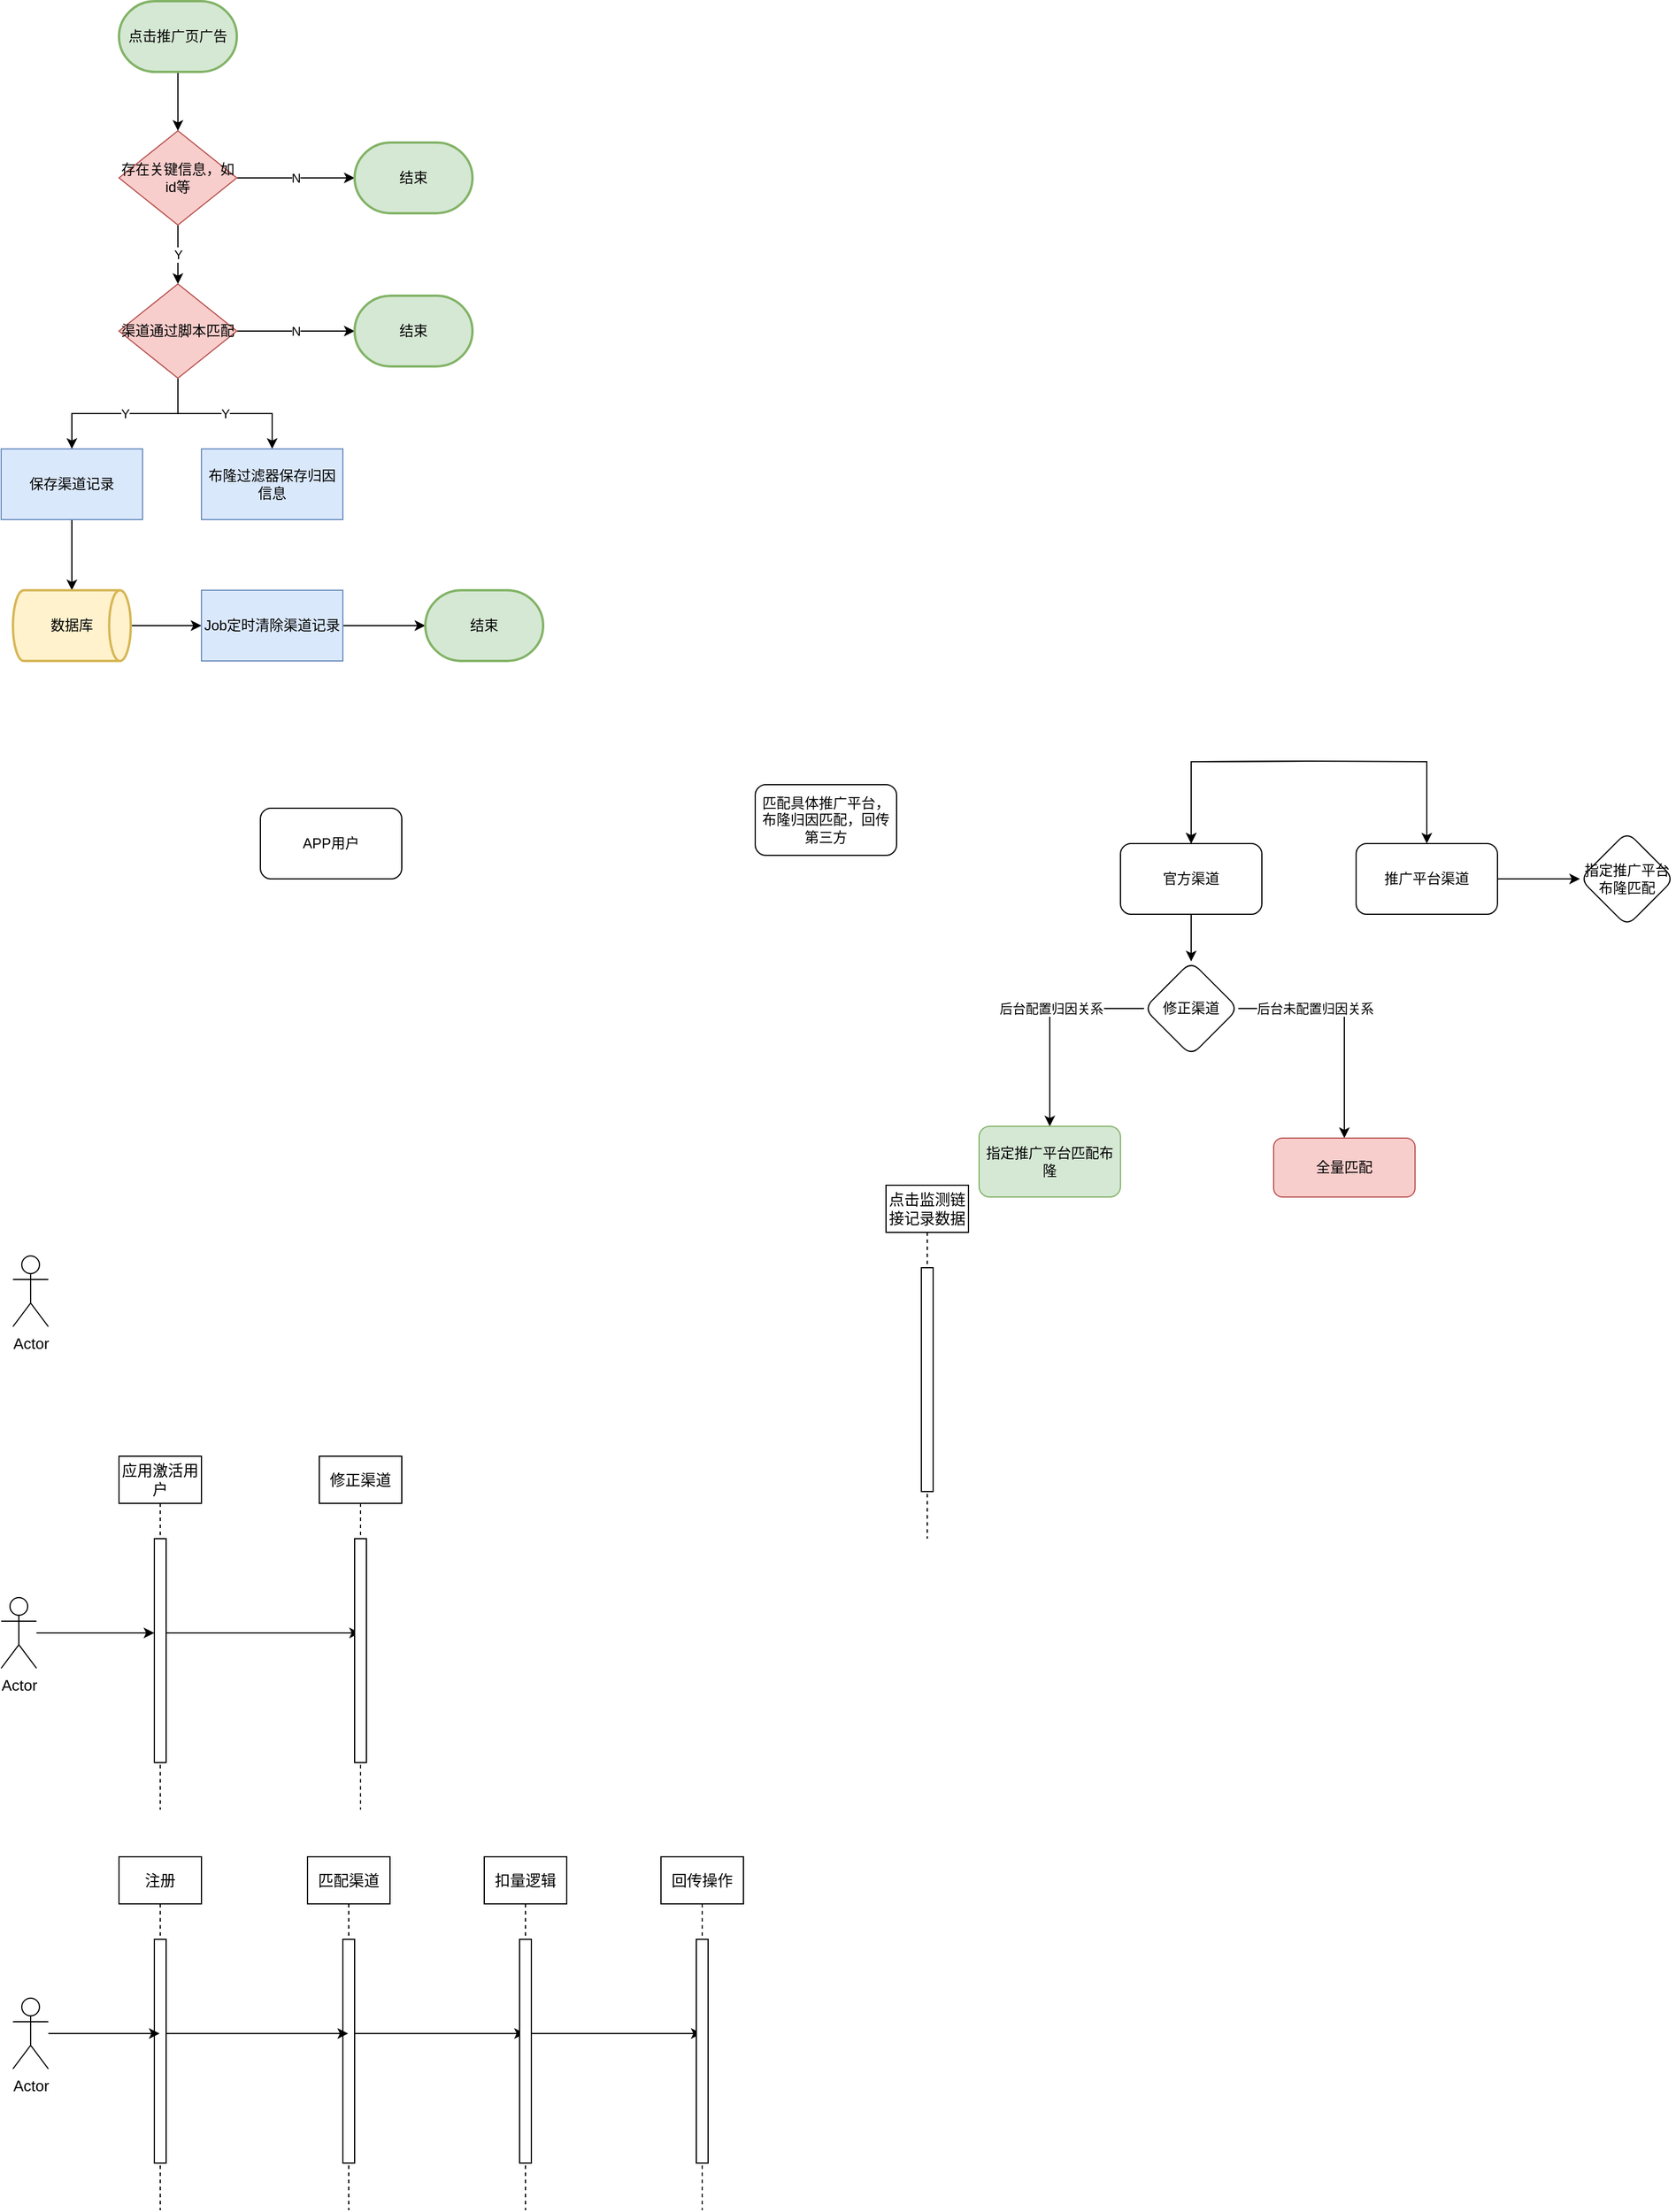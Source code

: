 <mxfile version="21.2.3" type="github">
  <diagram id="C5RBs43oDa-KdzZeNtuy" name="Page-1">
    <mxGraphModel dx="1434" dy="764" grid="1" gridSize="10" guides="1" tooltips="1" connect="1" arrows="1" fold="1" page="1" pageScale="1" pageWidth="827" pageHeight="1169" math="0" shadow="0">
      <root>
        <mxCell id="WIyWlLk6GJQsqaUBKTNV-0" />
        <mxCell id="WIyWlLk6GJQsqaUBKTNV-1" parent="WIyWlLk6GJQsqaUBKTNV-0" />
        <mxCell id="bMcUbnMxHkguOas_Q9mU-5" value="Actor" style="shape=umlActor;verticalLabelPosition=bottom;verticalAlign=top;html=1;fontSize=13;" parent="WIyWlLk6GJQsqaUBKTNV-1" vertex="1">
          <mxGeometry x="60" y="1090" width="30" height="60" as="geometry" />
        </mxCell>
        <mxCell id="bMcUbnMxHkguOas_Q9mU-8" value="点击监测链接记录数据" style="shape=umlLifeline;perimeter=lifelinePerimeter;whiteSpace=wrap;html=1;container=0;dropTarget=0;collapsible=0;recursiveResize=0;outlineConnect=0;portConstraint=eastwest;newEdgeStyle={&quot;edgeStyle&quot;:&quot;elbowEdgeStyle&quot;,&quot;elbow&quot;:&quot;vertical&quot;,&quot;curved&quot;:0,&quot;rounded&quot;:0};fontSize=13;" parent="WIyWlLk6GJQsqaUBKTNV-1" vertex="1">
          <mxGeometry x="801" y="1030" width="70" height="300" as="geometry" />
        </mxCell>
        <mxCell id="bMcUbnMxHkguOas_Q9mU-10" value="" style="html=1;points=[];perimeter=orthogonalPerimeter;outlineConnect=0;targetShapes=umlLifeline;portConstraint=eastwest;newEdgeStyle={&quot;edgeStyle&quot;:&quot;elbowEdgeStyle&quot;,&quot;elbow&quot;:&quot;vertical&quot;,&quot;curved&quot;:0,&quot;rounded&quot;:0};fontSize=13;" parent="bMcUbnMxHkguOas_Q9mU-8" vertex="1">
          <mxGeometry x="30" y="70" width="10" height="190" as="geometry" />
        </mxCell>
        <mxCell id="bMcUbnMxHkguOas_Q9mU-43" value="" style="edgeStyle=orthogonalEdgeStyle;rounded=0;orthogonalLoop=1;jettySize=auto;html=1;fontSize=13;" parent="WIyWlLk6GJQsqaUBKTNV-1" source="bMcUbnMxHkguOas_Q9mU-15" target="bMcUbnMxHkguOas_Q9mU-17" edge="1">
          <mxGeometry relative="1" as="geometry">
            <Array as="points">
              <mxPoint x="150" y="1410" />
              <mxPoint x="150" y="1410" />
            </Array>
          </mxGeometry>
        </mxCell>
        <mxCell id="bMcUbnMxHkguOas_Q9mU-15" value="Actor" style="shape=umlActor;verticalLabelPosition=bottom;verticalAlign=top;html=1;fontSize=13;" parent="WIyWlLk6GJQsqaUBKTNV-1" vertex="1">
          <mxGeometry x="50" y="1380" width="30" height="60" as="geometry" />
        </mxCell>
        <mxCell id="bMcUbnMxHkguOas_Q9mU-22" style="edgeStyle=elbowEdgeStyle;rounded=0;orthogonalLoop=1;jettySize=auto;html=1;elbow=vertical;curved=0;fontSize=13;" parent="WIyWlLk6GJQsqaUBKTNV-1" source="bMcUbnMxHkguOas_Q9mU-16" target="bMcUbnMxHkguOas_Q9mU-18" edge="1">
          <mxGeometry relative="1" as="geometry" />
        </mxCell>
        <mxCell id="bMcUbnMxHkguOas_Q9mU-16" value="应用激活用户" style="shape=umlLifeline;perimeter=lifelinePerimeter;whiteSpace=wrap;html=1;container=0;dropTarget=0;collapsible=0;recursiveResize=0;outlineConnect=0;portConstraint=eastwest;newEdgeStyle={&quot;edgeStyle&quot;:&quot;elbowEdgeStyle&quot;,&quot;elbow&quot;:&quot;vertical&quot;,&quot;curved&quot;:0,&quot;rounded&quot;:0};fontSize=13;" parent="WIyWlLk6GJQsqaUBKTNV-1" vertex="1">
          <mxGeometry x="150" y="1260" width="70" height="300" as="geometry" />
        </mxCell>
        <mxCell id="bMcUbnMxHkguOas_Q9mU-17" value="" style="html=1;points=[];perimeter=orthogonalPerimeter;outlineConnect=0;targetShapes=umlLifeline;portConstraint=eastwest;newEdgeStyle={&quot;edgeStyle&quot;:&quot;elbowEdgeStyle&quot;,&quot;elbow&quot;:&quot;vertical&quot;,&quot;curved&quot;:0,&quot;rounded&quot;:0};fontSize=13;" parent="bMcUbnMxHkguOas_Q9mU-16" vertex="1">
          <mxGeometry x="30" y="70" width="10" height="190" as="geometry" />
        </mxCell>
        <mxCell id="bMcUbnMxHkguOas_Q9mU-18" value="修正渠道" style="shape=umlLifeline;perimeter=lifelinePerimeter;whiteSpace=wrap;html=1;container=0;dropTarget=0;collapsible=0;recursiveResize=0;outlineConnect=0;portConstraint=eastwest;newEdgeStyle={&quot;edgeStyle&quot;:&quot;elbowEdgeStyle&quot;,&quot;elbow&quot;:&quot;vertical&quot;,&quot;curved&quot;:0,&quot;rounded&quot;:0};fontSize=13;" parent="WIyWlLk6GJQsqaUBKTNV-1" vertex="1">
          <mxGeometry x="320" y="1260" width="70" height="300" as="geometry" />
        </mxCell>
        <mxCell id="bMcUbnMxHkguOas_Q9mU-19" value="" style="html=1;points=[];perimeter=orthogonalPerimeter;outlineConnect=0;targetShapes=umlLifeline;portConstraint=eastwest;newEdgeStyle={&quot;edgeStyle&quot;:&quot;elbowEdgeStyle&quot;,&quot;elbow&quot;:&quot;vertical&quot;,&quot;curved&quot;:0,&quot;rounded&quot;:0};fontSize=13;" parent="bMcUbnMxHkguOas_Q9mU-18" vertex="1">
          <mxGeometry x="30" y="70" width="10" height="190" as="geometry" />
        </mxCell>
        <mxCell id="bMcUbnMxHkguOas_Q9mU-30" value="注册" style="shape=umlLifeline;perimeter=lifelinePerimeter;whiteSpace=wrap;html=1;container=0;dropTarget=0;collapsible=0;recursiveResize=0;outlineConnect=0;portConstraint=eastwest;newEdgeStyle={&quot;edgeStyle&quot;:&quot;elbowEdgeStyle&quot;,&quot;elbow&quot;:&quot;vertical&quot;,&quot;curved&quot;:0,&quot;rounded&quot;:0};fontSize=13;" parent="WIyWlLk6GJQsqaUBKTNV-1" vertex="1">
          <mxGeometry x="150" y="1600" width="70" height="300" as="geometry" />
        </mxCell>
        <mxCell id="bMcUbnMxHkguOas_Q9mU-31" value="" style="html=1;points=[];perimeter=orthogonalPerimeter;outlineConnect=0;targetShapes=umlLifeline;portConstraint=eastwest;newEdgeStyle={&quot;edgeStyle&quot;:&quot;elbowEdgeStyle&quot;,&quot;elbow&quot;:&quot;vertical&quot;,&quot;curved&quot;:0,&quot;rounded&quot;:0};fontSize=13;" parent="bMcUbnMxHkguOas_Q9mU-30" vertex="1">
          <mxGeometry x="30" y="70" width="10" height="190" as="geometry" />
        </mxCell>
        <mxCell id="bMcUbnMxHkguOas_Q9mU-32" style="edgeStyle=elbowEdgeStyle;rounded=0;orthogonalLoop=1;jettySize=auto;html=1;elbow=vertical;curved=0;fontSize=13;" parent="WIyWlLk6GJQsqaUBKTNV-1" source="bMcUbnMxHkguOas_Q9mU-33" target="bMcUbnMxHkguOas_Q9mU-36" edge="1">
          <mxGeometry relative="1" as="geometry" />
        </mxCell>
        <mxCell id="bMcUbnMxHkguOas_Q9mU-33" value="匹配渠道" style="shape=umlLifeline;perimeter=lifelinePerimeter;whiteSpace=wrap;html=1;container=0;dropTarget=0;collapsible=0;recursiveResize=0;outlineConnect=0;portConstraint=eastwest;newEdgeStyle={&quot;edgeStyle&quot;:&quot;elbowEdgeStyle&quot;,&quot;elbow&quot;:&quot;vertical&quot;,&quot;curved&quot;:0,&quot;rounded&quot;:0};fontSize=13;" parent="WIyWlLk6GJQsqaUBKTNV-1" vertex="1">
          <mxGeometry x="310" y="1600" width="70" height="300" as="geometry" />
        </mxCell>
        <mxCell id="bMcUbnMxHkguOas_Q9mU-34" value="" style="html=1;points=[];perimeter=orthogonalPerimeter;outlineConnect=0;targetShapes=umlLifeline;portConstraint=eastwest;newEdgeStyle={&quot;edgeStyle&quot;:&quot;elbowEdgeStyle&quot;,&quot;elbow&quot;:&quot;vertical&quot;,&quot;curved&quot;:0,&quot;rounded&quot;:0};fontSize=13;" parent="bMcUbnMxHkguOas_Q9mU-33" vertex="1">
          <mxGeometry x="30" y="70" width="10" height="190" as="geometry" />
        </mxCell>
        <mxCell id="bMcUbnMxHkguOas_Q9mU-35" style="edgeStyle=elbowEdgeStyle;rounded=0;orthogonalLoop=1;jettySize=auto;html=1;elbow=vertical;curved=0;fontSize=13;" parent="WIyWlLk6GJQsqaUBKTNV-1" source="bMcUbnMxHkguOas_Q9mU-31" target="bMcUbnMxHkguOas_Q9mU-33" edge="1">
          <mxGeometry relative="1" as="geometry">
            <Array as="points">
              <mxPoint x="270" y="1750" />
            </Array>
          </mxGeometry>
        </mxCell>
        <mxCell id="bMcUbnMxHkguOas_Q9mU-42" style="edgeStyle=elbowEdgeStyle;rounded=0;orthogonalLoop=1;jettySize=auto;html=1;elbow=vertical;curved=0;fontSize=13;" parent="WIyWlLk6GJQsqaUBKTNV-1" source="bMcUbnMxHkguOas_Q9mU-36" target="bMcUbnMxHkguOas_Q9mU-40" edge="1">
          <mxGeometry relative="1" as="geometry" />
        </mxCell>
        <mxCell id="bMcUbnMxHkguOas_Q9mU-36" value="扣量逻辑" style="shape=umlLifeline;perimeter=lifelinePerimeter;whiteSpace=wrap;html=1;container=0;dropTarget=0;collapsible=0;recursiveResize=0;outlineConnect=0;portConstraint=eastwest;newEdgeStyle={&quot;edgeStyle&quot;:&quot;elbowEdgeStyle&quot;,&quot;elbow&quot;:&quot;vertical&quot;,&quot;curved&quot;:0,&quot;rounded&quot;:0};fontSize=13;" parent="WIyWlLk6GJQsqaUBKTNV-1" vertex="1">
          <mxGeometry x="460" y="1600" width="70" height="300" as="geometry" />
        </mxCell>
        <mxCell id="bMcUbnMxHkguOas_Q9mU-37" value="" style="html=1;points=[];perimeter=orthogonalPerimeter;outlineConnect=0;targetShapes=umlLifeline;portConstraint=eastwest;newEdgeStyle={&quot;edgeStyle&quot;:&quot;elbowEdgeStyle&quot;,&quot;elbow&quot;:&quot;vertical&quot;,&quot;curved&quot;:0,&quot;rounded&quot;:0};fontSize=13;" parent="bMcUbnMxHkguOas_Q9mU-36" vertex="1">
          <mxGeometry x="30" y="70" width="10" height="190" as="geometry" />
        </mxCell>
        <mxCell id="bMcUbnMxHkguOas_Q9mU-39" style="edgeStyle=orthogonalEdgeStyle;rounded=0;orthogonalLoop=1;jettySize=auto;html=1;fontSize=13;" parent="WIyWlLk6GJQsqaUBKTNV-1" source="bMcUbnMxHkguOas_Q9mU-38" target="bMcUbnMxHkguOas_Q9mU-30" edge="1">
          <mxGeometry relative="1" as="geometry" />
        </mxCell>
        <mxCell id="bMcUbnMxHkguOas_Q9mU-38" value="Actor" style="shape=umlActor;verticalLabelPosition=bottom;verticalAlign=top;html=1;fontSize=13;" parent="WIyWlLk6GJQsqaUBKTNV-1" vertex="1">
          <mxGeometry x="60" y="1720" width="30" height="60" as="geometry" />
        </mxCell>
        <mxCell id="bMcUbnMxHkguOas_Q9mU-40" value="回传操作" style="shape=umlLifeline;perimeter=lifelinePerimeter;whiteSpace=wrap;html=1;container=0;dropTarget=0;collapsible=0;recursiveResize=0;outlineConnect=0;portConstraint=eastwest;newEdgeStyle={&quot;edgeStyle&quot;:&quot;elbowEdgeStyle&quot;,&quot;elbow&quot;:&quot;vertical&quot;,&quot;curved&quot;:0,&quot;rounded&quot;:0};fontSize=13;" parent="WIyWlLk6GJQsqaUBKTNV-1" vertex="1">
          <mxGeometry x="610" y="1600" width="70" height="300" as="geometry" />
        </mxCell>
        <mxCell id="bMcUbnMxHkguOas_Q9mU-41" value="" style="html=1;points=[];perimeter=orthogonalPerimeter;outlineConnect=0;targetShapes=umlLifeline;portConstraint=eastwest;newEdgeStyle={&quot;edgeStyle&quot;:&quot;elbowEdgeStyle&quot;,&quot;elbow&quot;:&quot;vertical&quot;,&quot;curved&quot;:0,&quot;rounded&quot;:0};fontSize=13;" parent="bMcUbnMxHkguOas_Q9mU-40" vertex="1">
          <mxGeometry x="30" y="70" width="10" height="190" as="geometry" />
        </mxCell>
        <mxCell id="4QKDmdhK9SBUTv6NPaYf-16" value="Y" style="edgeStyle=orthogonalEdgeStyle;rounded=0;orthogonalLoop=1;jettySize=auto;html=1;" parent="WIyWlLk6GJQsqaUBKTNV-1" source="LsA4C3_EpaB0UkdEDKsb-0" target="4QKDmdhK9SBUTv6NPaYf-15" edge="1">
          <mxGeometry relative="1" as="geometry" />
        </mxCell>
        <mxCell id="AGhLPczxl6bGRzA4AMZ3-9" value="N" style="edgeStyle=orthogonalEdgeStyle;rounded=0;orthogonalLoop=1;jettySize=auto;html=1;entryX=0;entryY=0.5;entryDx=0;entryDy=0;entryPerimeter=0;" edge="1" parent="WIyWlLk6GJQsqaUBKTNV-1" source="LsA4C3_EpaB0UkdEDKsb-0" target="AGhLPczxl6bGRzA4AMZ3-8">
          <mxGeometry relative="1" as="geometry" />
        </mxCell>
        <mxCell id="LsA4C3_EpaB0UkdEDKsb-0" value="存在关键信息，如id等" style="rhombus;whiteSpace=wrap;html=1;fillColor=#f8cecc;strokeColor=#b85450;" parent="WIyWlLk6GJQsqaUBKTNV-1" vertex="1">
          <mxGeometry x="150" y="135" width="100" height="80" as="geometry" />
        </mxCell>
        <mxCell id="LsA4C3_EpaB0UkdEDKsb-13" value="匹配具体推广平台，布隆归因匹配，回传第三方" style="whiteSpace=wrap;html=1;rounded=1;" parent="WIyWlLk6GJQsqaUBKTNV-1" vertex="1">
          <mxGeometry x="690" y="690" width="120" height="60" as="geometry" />
        </mxCell>
        <mxCell id="LsA4C3_EpaB0UkdEDKsb-26" value="" style="edgeStyle=orthogonalEdgeStyle;rounded=0;orthogonalLoop=1;jettySize=auto;html=1;" parent="WIyWlLk6GJQsqaUBKTNV-1" target="LsA4C3_EpaB0UkdEDKsb-25" edge="1">
          <mxGeometry relative="1" as="geometry">
            <mxPoint x="1160" y="670" as="sourcePoint" />
          </mxGeometry>
        </mxCell>
        <mxCell id="LsA4C3_EpaB0UkdEDKsb-34" value="" style="edgeStyle=orthogonalEdgeStyle;rounded=0;orthogonalLoop=1;jettySize=auto;html=1;" parent="WIyWlLk6GJQsqaUBKTNV-1" target="LsA4C3_EpaB0UkdEDKsb-25" edge="1">
          <mxGeometry relative="1" as="geometry">
            <mxPoint x="1160" y="670" as="sourcePoint" />
          </mxGeometry>
        </mxCell>
        <mxCell id="LsA4C3_EpaB0UkdEDKsb-37" value="" style="edgeStyle=orthogonalEdgeStyle;rounded=0;orthogonalLoop=1;jettySize=auto;html=1;" parent="WIyWlLk6GJQsqaUBKTNV-1" target="LsA4C3_EpaB0UkdEDKsb-36" edge="1">
          <mxGeometry relative="1" as="geometry">
            <mxPoint x="1160" y="670" as="sourcePoint" />
          </mxGeometry>
        </mxCell>
        <mxCell id="LsA4C3_EpaB0UkdEDKsb-15" value="APP用户" style="rounded=1;whiteSpace=wrap;html=1;" parent="WIyWlLk6GJQsqaUBKTNV-1" vertex="1">
          <mxGeometry x="270" y="710" width="120" height="60" as="geometry" />
        </mxCell>
        <mxCell id="LsA4C3_EpaB0UkdEDKsb-21" value="" style="edgeStyle=orthogonalEdgeStyle;rounded=0;orthogonalLoop=1;jettySize=auto;html=1;exitX=0.5;exitY=1;exitDx=0;exitDy=0;" parent="WIyWlLk6GJQsqaUBKTNV-1" source="LsA4C3_EpaB0UkdEDKsb-25" target="LsA4C3_EpaB0UkdEDKsb-20" edge="1">
          <mxGeometry relative="1" as="geometry">
            <mxPoint x="1070" y="840" as="sourcePoint" />
          </mxGeometry>
        </mxCell>
        <mxCell id="LsA4C3_EpaB0UkdEDKsb-29" value="后台配置归因关系" style="edgeStyle=orthogonalEdgeStyle;rounded=0;orthogonalLoop=1;jettySize=auto;html=1;" parent="WIyWlLk6GJQsqaUBKTNV-1" source="LsA4C3_EpaB0UkdEDKsb-20" target="LsA4C3_EpaB0UkdEDKsb-22" edge="1">
          <mxGeometry x="-0.125" relative="1" as="geometry">
            <mxPoint as="offset" />
          </mxGeometry>
        </mxCell>
        <mxCell id="LsA4C3_EpaB0UkdEDKsb-32" value="" style="edgeStyle=orthogonalEdgeStyle;rounded=0;orthogonalLoop=1;jettySize=auto;html=1;" parent="WIyWlLk6GJQsqaUBKTNV-1" source="LsA4C3_EpaB0UkdEDKsb-20" target="LsA4C3_EpaB0UkdEDKsb-31" edge="1">
          <mxGeometry relative="1" as="geometry">
            <Array as="points">
              <mxPoint x="1190" y="880" />
            </Array>
          </mxGeometry>
        </mxCell>
        <mxCell id="LsA4C3_EpaB0UkdEDKsb-33" value="后台未配置归因关系" style="edgeLabel;html=1;align=center;verticalAlign=middle;resizable=0;points=[];" parent="LsA4C3_EpaB0UkdEDKsb-32" vertex="1" connectable="0">
          <mxGeometry x="-0.35" relative="1" as="geometry">
            <mxPoint as="offset" />
          </mxGeometry>
        </mxCell>
        <mxCell id="LsA4C3_EpaB0UkdEDKsb-20" value="修正渠道" style="rhombus;whiteSpace=wrap;html=1;rounded=1;" parent="WIyWlLk6GJQsqaUBKTNV-1" vertex="1">
          <mxGeometry x="1020" y="840" width="80" height="80" as="geometry" />
        </mxCell>
        <mxCell id="LsA4C3_EpaB0UkdEDKsb-22" value="指定推广平台匹配布隆" style="whiteSpace=wrap;html=1;rounded=1;fillColor=#d5e8d4;strokeColor=#82b366;" parent="WIyWlLk6GJQsqaUBKTNV-1" vertex="1">
          <mxGeometry x="880" y="980" width="120" height="60" as="geometry" />
        </mxCell>
        <mxCell id="LsA4C3_EpaB0UkdEDKsb-25" value="官方渠道" style="rounded=1;whiteSpace=wrap;html=1;" parent="WIyWlLk6GJQsqaUBKTNV-1" vertex="1">
          <mxGeometry x="1000" y="740" width="120" height="60" as="geometry" />
        </mxCell>
        <mxCell id="LsA4C3_EpaB0UkdEDKsb-31" value="全量匹配" style="whiteSpace=wrap;html=1;rounded=1;fillColor=#f8cecc;strokeColor=#b85450;" parent="WIyWlLk6GJQsqaUBKTNV-1" vertex="1">
          <mxGeometry x="1130" y="990" width="120" height="50" as="geometry" />
        </mxCell>
        <mxCell id="LsA4C3_EpaB0UkdEDKsb-39" value="" style="edgeStyle=orthogonalEdgeStyle;rounded=0;orthogonalLoop=1;jettySize=auto;html=1;" parent="WIyWlLk6GJQsqaUBKTNV-1" source="LsA4C3_EpaB0UkdEDKsb-36" target="LsA4C3_EpaB0UkdEDKsb-38" edge="1">
          <mxGeometry relative="1" as="geometry" />
        </mxCell>
        <mxCell id="LsA4C3_EpaB0UkdEDKsb-36" value="推广平台渠道" style="whiteSpace=wrap;html=1;rounded=1;" parent="WIyWlLk6GJQsqaUBKTNV-1" vertex="1">
          <mxGeometry x="1200" y="740" width="120" height="60" as="geometry" />
        </mxCell>
        <mxCell id="LsA4C3_EpaB0UkdEDKsb-38" value="指定推广平台布隆匹配" style="rhombus;whiteSpace=wrap;html=1;rounded=1;" parent="WIyWlLk6GJQsqaUBKTNV-1" vertex="1">
          <mxGeometry x="1390" y="730" width="80" height="80" as="geometry" />
        </mxCell>
        <mxCell id="4QKDmdhK9SBUTv6NPaYf-10" style="edgeStyle=orthogonalEdgeStyle;rounded=0;orthogonalLoop=1;jettySize=auto;html=1;entryX=0.5;entryY=0;entryDx=0;entryDy=0;" parent="WIyWlLk6GJQsqaUBKTNV-1" source="AGhLPczxl6bGRzA4AMZ3-1" target="LsA4C3_EpaB0UkdEDKsb-0" edge="1">
          <mxGeometry relative="1" as="geometry">
            <mxPoint x="200" y="105" as="sourcePoint" />
          </mxGeometry>
        </mxCell>
        <mxCell id="4QKDmdhK9SBUTv6NPaYf-14" value="Y" style="edgeStyle=orthogonalEdgeStyle;rounded=0;orthogonalLoop=1;jettySize=auto;html=1;exitX=0.5;exitY=1;exitDx=0;exitDy=0;" parent="WIyWlLk6GJQsqaUBKTNV-1" target="AGhLPczxl6bGRzA4AMZ3-5" edge="1" source="4QKDmdhK9SBUTv6NPaYf-15">
          <mxGeometry relative="1" as="geometry">
            <mxPoint x="200" y="385" as="sourcePoint" />
            <mxPoint x="270" y="405" as="targetPoint" />
          </mxGeometry>
        </mxCell>
        <mxCell id="AGhLPczxl6bGRzA4AMZ3-13" style="edgeStyle=orthogonalEdgeStyle;rounded=0;orthogonalLoop=1;jettySize=auto;html=1;exitX=0.5;exitY=1;exitDx=0;exitDy=0;" edge="1" parent="WIyWlLk6GJQsqaUBKTNV-1" source="4QKDmdhK9SBUTv6NPaYf-13" target="AGhLPczxl6bGRzA4AMZ3-12">
          <mxGeometry relative="1" as="geometry" />
        </mxCell>
        <mxCell id="4QKDmdhK9SBUTv6NPaYf-13" value="保存渠道记录" style="whiteSpace=wrap;html=1;fillColor=#dae8fc;strokeColor=#6c8ebf;" parent="WIyWlLk6GJQsqaUBKTNV-1" vertex="1">
          <mxGeometry x="50" y="405" width="120" height="60" as="geometry" />
        </mxCell>
        <mxCell id="AGhLPczxl6bGRzA4AMZ3-4" value="Y" style="edgeStyle=orthogonalEdgeStyle;rounded=0;orthogonalLoop=1;jettySize=auto;html=1;entryX=0.5;entryY=0;entryDx=0;entryDy=0;" edge="1" parent="WIyWlLk6GJQsqaUBKTNV-1" source="4QKDmdhK9SBUTv6NPaYf-15" target="4QKDmdhK9SBUTv6NPaYf-13">
          <mxGeometry relative="1" as="geometry" />
        </mxCell>
        <mxCell id="AGhLPczxl6bGRzA4AMZ3-11" value="N" style="edgeStyle=orthogonalEdgeStyle;rounded=0;orthogonalLoop=1;jettySize=auto;html=1;entryX=0;entryY=0.5;entryDx=0;entryDy=0;entryPerimeter=0;" edge="1" parent="WIyWlLk6GJQsqaUBKTNV-1" source="4QKDmdhK9SBUTv6NPaYf-15" target="AGhLPczxl6bGRzA4AMZ3-10">
          <mxGeometry relative="1" as="geometry" />
        </mxCell>
        <mxCell id="4QKDmdhK9SBUTv6NPaYf-15" value="渠道通过脚本匹配" style="rhombus;whiteSpace=wrap;html=1;fillColor=#f8cecc;strokeColor=#b85450;" parent="WIyWlLk6GJQsqaUBKTNV-1" vertex="1">
          <mxGeometry x="150" y="265" width="100" height="80" as="geometry" />
        </mxCell>
        <mxCell id="AGhLPczxl6bGRzA4AMZ3-1" value="点击推广页广告" style="strokeWidth=2;html=1;shape=mxgraph.flowchart.terminator;whiteSpace=wrap;fillColor=#d5e8d4;strokeColor=#82b366;" vertex="1" parent="WIyWlLk6GJQsqaUBKTNV-1">
          <mxGeometry x="150" y="25" width="100" height="60" as="geometry" />
        </mxCell>
        <mxCell id="AGhLPczxl6bGRzA4AMZ3-5" value="布隆过滤器保存归因信息" style="whiteSpace=wrap;html=1;fillColor=#dae8fc;strokeColor=#6c8ebf;" vertex="1" parent="WIyWlLk6GJQsqaUBKTNV-1">
          <mxGeometry x="220" y="405" width="120" height="60" as="geometry" />
        </mxCell>
        <mxCell id="AGhLPczxl6bGRzA4AMZ3-8" value="结束" style="strokeWidth=2;html=1;shape=mxgraph.flowchart.terminator;whiteSpace=wrap;fillColor=#d5e8d4;strokeColor=#82b366;" vertex="1" parent="WIyWlLk6GJQsqaUBKTNV-1">
          <mxGeometry x="350" y="145" width="100" height="60" as="geometry" />
        </mxCell>
        <mxCell id="AGhLPczxl6bGRzA4AMZ3-10" value="结束" style="strokeWidth=2;html=1;shape=mxgraph.flowchart.terminator;whiteSpace=wrap;fillColor=#d5e8d4;strokeColor=#82b366;" vertex="1" parent="WIyWlLk6GJQsqaUBKTNV-1">
          <mxGeometry x="350" y="275" width="100" height="60" as="geometry" />
        </mxCell>
        <mxCell id="AGhLPczxl6bGRzA4AMZ3-15" value="" style="edgeStyle=orthogonalEdgeStyle;rounded=0;orthogonalLoop=1;jettySize=auto;html=1;" edge="1" parent="WIyWlLk6GJQsqaUBKTNV-1" source="AGhLPczxl6bGRzA4AMZ3-12" target="AGhLPczxl6bGRzA4AMZ3-17">
          <mxGeometry relative="1" as="geometry">
            <mxPoint x="230" y="555" as="targetPoint" />
          </mxGeometry>
        </mxCell>
        <mxCell id="AGhLPczxl6bGRzA4AMZ3-12" value="数据库" style="strokeWidth=2;html=1;shape=mxgraph.flowchart.direct_data;whiteSpace=wrap;fillColor=#fff2cc;strokeColor=#d6b656;" vertex="1" parent="WIyWlLk6GJQsqaUBKTNV-1">
          <mxGeometry x="60" y="525" width="100" height="60" as="geometry" />
        </mxCell>
        <mxCell id="AGhLPczxl6bGRzA4AMZ3-19" style="edgeStyle=orthogonalEdgeStyle;rounded=0;orthogonalLoop=1;jettySize=auto;html=1;" edge="1" parent="WIyWlLk6GJQsqaUBKTNV-1" source="AGhLPczxl6bGRzA4AMZ3-17" target="AGhLPczxl6bGRzA4AMZ3-18">
          <mxGeometry relative="1" as="geometry" />
        </mxCell>
        <mxCell id="AGhLPczxl6bGRzA4AMZ3-17" value="Job定时清除渠道记录" style="whiteSpace=wrap;html=1;fillColor=#dae8fc;strokeColor=#6c8ebf;" vertex="1" parent="WIyWlLk6GJQsqaUBKTNV-1">
          <mxGeometry x="220" y="525" width="120" height="60" as="geometry" />
        </mxCell>
        <mxCell id="AGhLPczxl6bGRzA4AMZ3-18" value="结束" style="strokeWidth=2;html=1;shape=mxgraph.flowchart.terminator;whiteSpace=wrap;fillColor=#d5e8d4;strokeColor=#82b366;" vertex="1" parent="WIyWlLk6GJQsqaUBKTNV-1">
          <mxGeometry x="410" y="525" width="100" height="60" as="geometry" />
        </mxCell>
      </root>
    </mxGraphModel>
  </diagram>
</mxfile>
